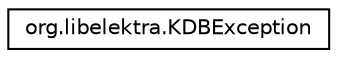 digraph "Graphical Class Hierarchy"
{
 // LATEX_PDF_SIZE
  edge [fontname="Helvetica",fontsize="10",labelfontname="Helvetica",labelfontsize="10"];
  node [fontname="Helvetica",fontsize="10",shape=record];
  rankdir="LR";
  Node0 [label="org.libelektra.KDBException",height=0.2,width=0.4,color="black", fillcolor="white", style="filled",URL="$classorg_1_1libelektra_1_1KDBException.html",tooltip="Wraps Elektra errors into the corresponding Java exceptions."];
}
